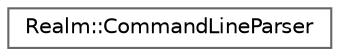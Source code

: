 digraph "Graphical Class Hierarchy"
{
 // LATEX_PDF_SIZE
  bgcolor="transparent";
  edge [fontname=Helvetica,fontsize=10,labelfontname=Helvetica,labelfontsize=10];
  node [fontname=Helvetica,fontsize=10,shape=box,height=0.2,width=0.4];
  rankdir="LR";
  Node0 [id="Node000000",label="Realm::CommandLineParser",height=0.2,width=0.4,color="grey40", fillcolor="white", style="filled",URL="$classRealm_1_1CommandLineParser.html",tooltip=" "];
}
